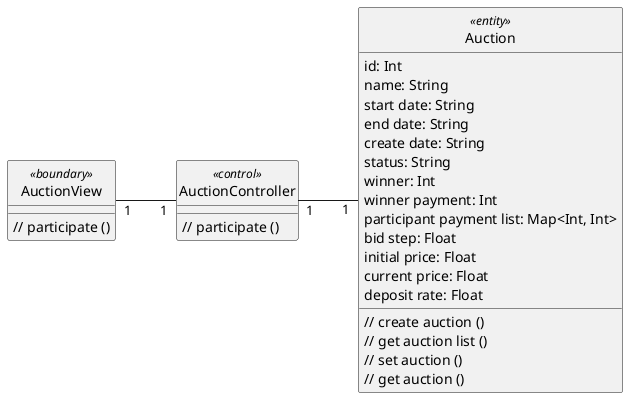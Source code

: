 @startuml participate_in_auction
hide circle
skinparam classAttributeIconSize 0
left to right direction

class AuctionView <<boundary>> {
  // participate ()
}

class AuctionController <<control>> {
  // participate ()
}

class Auction <<entity>> {
  id: Int
  name: String
  start date: String
  end date: String
  create date: String
  status: String
  winner: Int
  winner payment: Int
  participant payment list: Map<Int, Int>
  bid step: Float
  initial price: Float
  current price: Float
  deposit rate: Float
  // create auction ()
  // get auction list ()
  // set auction ()
  // get auction ()
}

AuctionView "1" -- "1" AuctionController
AuctionController "1" -- "1" Auction

@enduml
